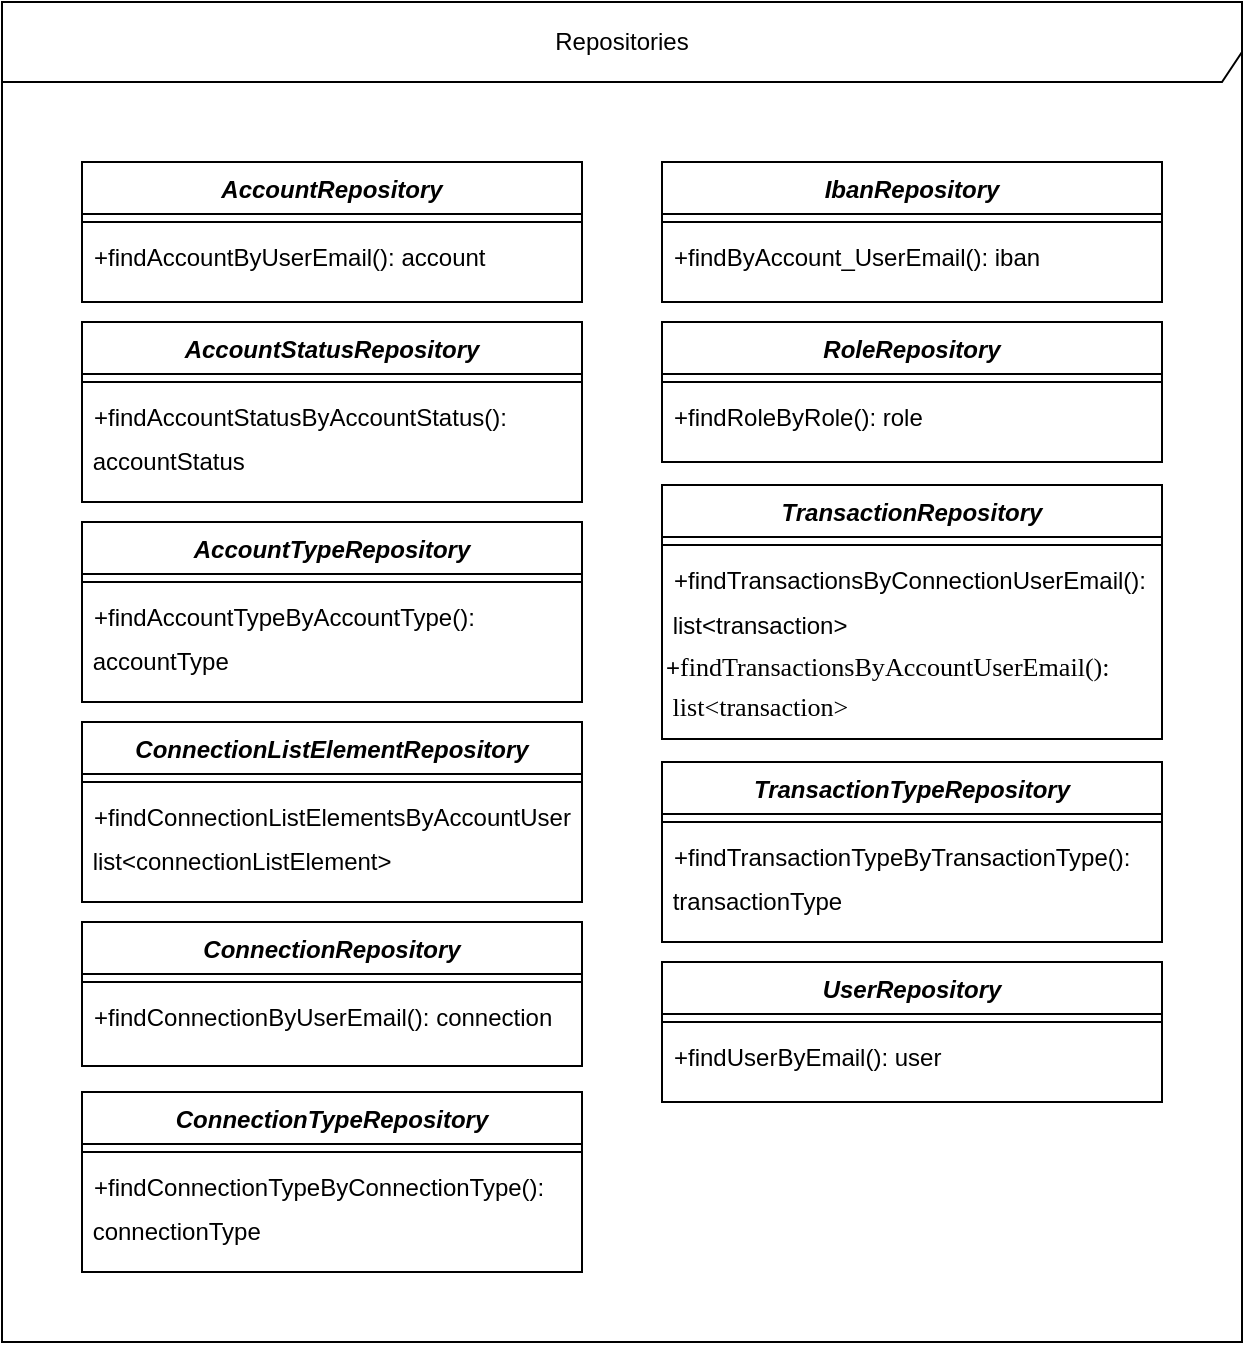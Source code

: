 <mxfile version="12.9.9" type="device"><diagram id="C5RBs43oDa-KdzZeNtuy" name="Page-1"><mxGraphModel dx="827" dy="513" grid="1" gridSize="10" guides="1" tooltips="1" connect="1" arrows="1" fold="1" page="1" pageScale="1" pageWidth="827" pageHeight="1169" math="0" shadow="0"><root><mxCell id="WIyWlLk6GJQsqaUBKTNV-0"/><mxCell id="WIyWlLk6GJQsqaUBKTNV-1" parent="WIyWlLk6GJQsqaUBKTNV-0"/><mxCell id="jDZUlXQ2zAs7WftLva_U-78" value="Repositories" style="shape=umlFrame;whiteSpace=wrap;html=1;align=center;width=680;height=40;" vertex="1" parent="WIyWlLk6GJQsqaUBKTNV-1"><mxGeometry x="40" y="40" width="620" height="670" as="geometry"/></mxCell><mxCell id="zkfFHV4jXpPFQw0GAbJ--0" value="AccountRepository" style="swimlane;fontStyle=3;align=center;verticalAlign=top;childLayout=stackLayout;horizontal=1;startSize=26;horizontalStack=0;resizeParent=1;resizeLast=0;collapsible=1;marginBottom=0;rounded=0;shadow=0;strokeWidth=1;" parent="WIyWlLk6GJQsqaUBKTNV-1" vertex="1"><mxGeometry x="80" y="120" width="250" height="70" as="geometry"><mxRectangle x="230" y="20" width="160" height="26" as="alternateBounds"/></mxGeometry></mxCell><mxCell id="zkfFHV4jXpPFQw0GAbJ--4" value="" style="line;html=1;strokeWidth=1;align=left;verticalAlign=middle;spacingTop=-1;spacingLeft=3;spacingRight=3;rotatable=0;labelPosition=right;points=[];portConstraint=eastwest;" parent="zkfFHV4jXpPFQw0GAbJ--0" vertex="1"><mxGeometry y="26" width="250" height="8" as="geometry"/></mxCell><mxCell id="zkfFHV4jXpPFQw0GAbJ--5" value="+findAccountByUserEmail(): account" style="text;align=left;verticalAlign=top;spacingLeft=4;spacingRight=4;overflow=hidden;rotatable=0;points=[[0,0.5],[1,0.5]];portConstraint=eastwest;" parent="zkfFHV4jXpPFQw0GAbJ--0" vertex="1"><mxGeometry y="34" width="250" height="26" as="geometry"/></mxCell><mxCell id="jDZUlXQ2zAs7WftLva_U-54" value="AccountStatusRepository" style="swimlane;fontStyle=3;align=center;verticalAlign=top;childLayout=stackLayout;horizontal=1;startSize=26;horizontalStack=0;resizeParent=1;resizeLast=0;collapsible=1;marginBottom=0;rounded=0;shadow=0;strokeWidth=1;" vertex="1" parent="WIyWlLk6GJQsqaUBKTNV-1"><mxGeometry x="80" y="200" width="250" height="90" as="geometry"><mxRectangle x="230" y="20" width="160" height="26" as="alternateBounds"/></mxGeometry></mxCell><mxCell id="jDZUlXQ2zAs7WftLva_U-58" value="" style="line;html=1;strokeWidth=1;align=left;verticalAlign=middle;spacingTop=-1;spacingLeft=3;spacingRight=3;rotatable=0;labelPosition=right;points=[];portConstraint=eastwest;" vertex="1" parent="jDZUlXQ2zAs7WftLva_U-54"><mxGeometry y="26" width="250" height="8" as="geometry"/></mxCell><mxCell id="jDZUlXQ2zAs7WftLva_U-59" value="+findAccountStatusByAccountStatus():" style="text;align=left;verticalAlign=top;spacingLeft=4;spacingRight=4;overflow=hidden;rotatable=0;points=[[0,0.5],[1,0.5]];portConstraint=eastwest;" vertex="1" parent="jDZUlXQ2zAs7WftLva_U-54"><mxGeometry y="34" width="250" height="26" as="geometry"/></mxCell><mxCell id="jDZUlXQ2zAs7WftLva_U-75" value="&lt;span&gt;&amp;nbsp;accountStatus&lt;/span&gt;" style="text;html=1;align=left;verticalAlign=middle;resizable=0;points=[];autosize=1;" vertex="1" parent="jDZUlXQ2zAs7WftLva_U-54"><mxGeometry y="60" width="250" height="20" as="geometry"/></mxCell><mxCell id="jDZUlXQ2zAs7WftLva_U-24" value="IbanRepository" style="swimlane;fontStyle=3;align=center;verticalAlign=top;childLayout=stackLayout;horizontal=1;startSize=26;horizontalStack=0;resizeParent=1;resizeLast=0;collapsible=1;marginBottom=0;rounded=0;shadow=0;strokeWidth=1;" vertex="1" parent="WIyWlLk6GJQsqaUBKTNV-1"><mxGeometry x="370" y="120" width="250" height="70" as="geometry"><mxRectangle x="230" y="20" width="160" height="26" as="alternateBounds"/></mxGeometry></mxCell><mxCell id="jDZUlXQ2zAs7WftLva_U-28" value="" style="line;html=1;strokeWidth=1;align=left;verticalAlign=middle;spacingTop=-1;spacingLeft=3;spacingRight=3;rotatable=0;labelPosition=right;points=[];portConstraint=eastwest;" vertex="1" parent="jDZUlXQ2zAs7WftLva_U-24"><mxGeometry y="26" width="250" height="8" as="geometry"/></mxCell><mxCell id="jDZUlXQ2zAs7WftLva_U-29" value="+findByAccount_UserEmail(): iban" style="text;align=left;verticalAlign=top;spacingLeft=4;spacingRight=4;overflow=hidden;rotatable=0;points=[[0,0.5],[1,0.5]];portConstraint=eastwest;" vertex="1" parent="jDZUlXQ2zAs7WftLva_U-24"><mxGeometry y="34" width="250" height="26" as="geometry"/></mxCell><mxCell id="jDZUlXQ2zAs7WftLva_U-18" value="RoleRepository" style="swimlane;fontStyle=3;align=center;verticalAlign=top;childLayout=stackLayout;horizontal=1;startSize=26;horizontalStack=0;resizeParent=1;resizeLast=0;collapsible=1;marginBottom=0;rounded=0;shadow=0;strokeWidth=1;" vertex="1" parent="WIyWlLk6GJQsqaUBKTNV-1"><mxGeometry x="370" y="200" width="250" height="70" as="geometry"><mxRectangle x="230" y="20" width="160" height="26" as="alternateBounds"/></mxGeometry></mxCell><mxCell id="jDZUlXQ2zAs7WftLva_U-22" value="" style="line;html=1;strokeWidth=1;align=left;verticalAlign=middle;spacingTop=-1;spacingLeft=3;spacingRight=3;rotatable=0;labelPosition=right;points=[];portConstraint=eastwest;" vertex="1" parent="jDZUlXQ2zAs7WftLva_U-18"><mxGeometry y="26" width="250" height="8" as="geometry"/></mxCell><mxCell id="jDZUlXQ2zAs7WftLva_U-23" value="+findRoleByRole(): role" style="text;align=left;verticalAlign=top;spacingLeft=4;spacingRight=4;overflow=hidden;rotatable=0;points=[[0,0.5],[1,0.5]];portConstraint=eastwest;" vertex="1" parent="jDZUlXQ2zAs7WftLva_U-18"><mxGeometry y="34" width="250" height="26" as="geometry"/></mxCell><mxCell id="jDZUlXQ2zAs7WftLva_U-48" value="AccountTypeRepository" style="swimlane;fontStyle=3;align=center;verticalAlign=top;childLayout=stackLayout;horizontal=1;startSize=26;horizontalStack=0;resizeParent=1;resizeLast=0;collapsible=1;marginBottom=0;rounded=0;shadow=0;strokeWidth=1;" vertex="1" parent="WIyWlLk6GJQsqaUBKTNV-1"><mxGeometry x="80" y="300" width="250" height="90" as="geometry"><mxRectangle x="230" y="20" width="160" height="26" as="alternateBounds"/></mxGeometry></mxCell><mxCell id="jDZUlXQ2zAs7WftLva_U-52" value="" style="line;html=1;strokeWidth=1;align=left;verticalAlign=middle;spacingTop=-1;spacingLeft=3;spacingRight=3;rotatable=0;labelPosition=right;points=[];portConstraint=eastwest;" vertex="1" parent="jDZUlXQ2zAs7WftLva_U-48"><mxGeometry y="26" width="250" height="8" as="geometry"/></mxCell><mxCell id="jDZUlXQ2zAs7WftLva_U-53" value="+findAccountTypeByAccountType():" style="text;align=left;verticalAlign=top;spacingLeft=4;spacingRight=4;overflow=hidden;rotatable=0;points=[[0,0.5],[1,0.5]];portConstraint=eastwest;" vertex="1" parent="jDZUlXQ2zAs7WftLva_U-48"><mxGeometry y="34" width="250" height="26" as="geometry"/></mxCell><mxCell id="jDZUlXQ2zAs7WftLva_U-76" value="&lt;span&gt;&amp;nbsp;accountType&lt;/span&gt;" style="text;html=1;align=left;verticalAlign=middle;resizable=0;points=[];autosize=1;" vertex="1" parent="jDZUlXQ2zAs7WftLva_U-48"><mxGeometry y="60" width="250" height="20" as="geometry"/></mxCell><mxCell id="jDZUlXQ2zAs7WftLva_U-42" value="ConnectionListElementRepository" style="swimlane;fontStyle=3;align=center;verticalAlign=top;childLayout=stackLayout;horizontal=1;startSize=26;horizontalStack=0;resizeParent=1;resizeLast=0;collapsible=1;marginBottom=0;rounded=0;shadow=0;strokeWidth=1;" vertex="1" parent="WIyWlLk6GJQsqaUBKTNV-1"><mxGeometry x="80" y="400" width="250" height="90" as="geometry"><mxRectangle x="230" y="20" width="160" height="26" as="alternateBounds"/></mxGeometry></mxCell><mxCell id="jDZUlXQ2zAs7WftLva_U-46" value="" style="line;html=1;strokeWidth=1;align=left;verticalAlign=middle;spacingTop=-1;spacingLeft=3;spacingRight=3;rotatable=0;labelPosition=right;points=[];portConstraint=eastwest;" vertex="1" parent="jDZUlXQ2zAs7WftLva_U-42"><mxGeometry y="26" width="250" height="8" as="geometry"/></mxCell><mxCell id="jDZUlXQ2zAs7WftLva_U-47" value="+findConnectionListElementsByAccountUserEmail():" style="text;align=left;verticalAlign=top;spacingLeft=4;spacingRight=4;overflow=hidden;rotatable=0;points=[[0,0.5],[1,0.5]];portConstraint=eastwest;" vertex="1" parent="jDZUlXQ2zAs7WftLva_U-42"><mxGeometry y="34" width="250" height="26" as="geometry"/></mxCell><mxCell id="jDZUlXQ2zAs7WftLva_U-77" value="&lt;span&gt;&amp;nbsp;list&amp;lt;connectionListElement&amp;gt;&lt;/span&gt;" style="text;html=1;align=left;verticalAlign=middle;resizable=0;points=[];autosize=1;" vertex="1" parent="jDZUlXQ2zAs7WftLva_U-42"><mxGeometry y="60" width="250" height="20" as="geometry"/></mxCell><mxCell id="jDZUlXQ2zAs7WftLva_U-36" value="ConnectionRepository" style="swimlane;fontStyle=3;align=center;verticalAlign=top;childLayout=stackLayout;horizontal=1;startSize=26;horizontalStack=0;resizeParent=1;resizeLast=0;collapsible=1;marginBottom=0;rounded=0;shadow=0;strokeWidth=1;" vertex="1" parent="WIyWlLk6GJQsqaUBKTNV-1"><mxGeometry x="80" y="500" width="250" height="72" as="geometry"><mxRectangle x="230" y="20" width="160" height="26" as="alternateBounds"/></mxGeometry></mxCell><mxCell id="jDZUlXQ2zAs7WftLva_U-40" value="" style="line;html=1;strokeWidth=1;align=left;verticalAlign=middle;spacingTop=-1;spacingLeft=3;spacingRight=3;rotatable=0;labelPosition=right;points=[];portConstraint=eastwest;" vertex="1" parent="jDZUlXQ2zAs7WftLva_U-36"><mxGeometry y="26" width="250" height="8" as="geometry"/></mxCell><mxCell id="jDZUlXQ2zAs7WftLva_U-41" value="+findConnectionByUserEmail(): connection" style="text;align=left;verticalAlign=top;spacingLeft=4;spacingRight=4;overflow=hidden;rotatable=0;points=[[0,0.5],[1,0.5]];portConstraint=eastwest;" vertex="1" parent="jDZUlXQ2zAs7WftLva_U-36"><mxGeometry y="34" width="250" height="26" as="geometry"/></mxCell><mxCell id="jDZUlXQ2zAs7WftLva_U-30" value="ConnectionTypeRepository" style="swimlane;fontStyle=3;align=center;verticalAlign=top;childLayout=stackLayout;horizontal=1;startSize=26;horizontalStack=0;resizeParent=1;resizeLast=0;collapsible=1;marginBottom=0;rounded=0;shadow=0;strokeWidth=1;" vertex="1" parent="WIyWlLk6GJQsqaUBKTNV-1"><mxGeometry x="80" y="585" width="250" height="90" as="geometry"><mxRectangle x="230" y="20" width="160" height="26" as="alternateBounds"/></mxGeometry></mxCell><mxCell id="jDZUlXQ2zAs7WftLva_U-34" value="" style="line;html=1;strokeWidth=1;align=left;verticalAlign=middle;spacingTop=-1;spacingLeft=3;spacingRight=3;rotatable=0;labelPosition=right;points=[];portConstraint=eastwest;" vertex="1" parent="jDZUlXQ2zAs7WftLva_U-30"><mxGeometry y="26" width="250" height="8" as="geometry"/></mxCell><mxCell id="jDZUlXQ2zAs7WftLva_U-35" value="+findConnectionTypeByConnectionType():" style="text;align=left;verticalAlign=top;spacingLeft=4;spacingRight=4;overflow=hidden;rotatable=0;points=[[0,0.5],[1,0.5]];portConstraint=eastwest;" vertex="1" parent="jDZUlXQ2zAs7WftLva_U-30"><mxGeometry y="34" width="250" height="26" as="geometry"/></mxCell><mxCell id="jDZUlXQ2zAs7WftLva_U-73" value="&lt;span&gt;&amp;nbsp;connectionType&lt;/span&gt;" style="text;html=1;align=left;verticalAlign=middle;resizable=0;points=[];autosize=1;" vertex="1" parent="jDZUlXQ2zAs7WftLva_U-30"><mxGeometry y="60" width="250" height="20" as="geometry"/></mxCell><mxCell id="jDZUlXQ2zAs7WftLva_U-12" value="TransactionRepository" style="swimlane;fontStyle=3;align=center;verticalAlign=top;childLayout=stackLayout;horizontal=1;startSize=26;horizontalStack=0;resizeParent=1;resizeLast=0;collapsible=1;marginBottom=0;rounded=0;shadow=0;strokeWidth=1;" vertex="1" parent="WIyWlLk6GJQsqaUBKTNV-1"><mxGeometry x="370" y="281.5" width="250" height="127" as="geometry"><mxRectangle x="230" y="20" width="160" height="26" as="alternateBounds"/></mxGeometry></mxCell><mxCell id="jDZUlXQ2zAs7WftLva_U-16" value="" style="line;html=1;strokeWidth=1;align=left;verticalAlign=middle;spacingTop=-1;spacingLeft=3;spacingRight=3;rotatable=0;labelPosition=right;points=[];portConstraint=eastwest;" vertex="1" parent="jDZUlXQ2zAs7WftLva_U-12"><mxGeometry y="26" width="250" height="8" as="geometry"/></mxCell><mxCell id="jDZUlXQ2zAs7WftLva_U-17" value="+findTransactionsByConnectionUserEmail():&#10;&#10;" style="text;align=left;verticalAlign=top;spacingLeft=4;spacingRight=4;overflow=hidden;rotatable=0;points=[[0,0.5],[1,0.5]];portConstraint=eastwest;" vertex="1" parent="jDZUlXQ2zAs7WftLva_U-12"><mxGeometry y="34" width="250" height="26" as="geometry"/></mxCell><mxCell id="jDZUlXQ2zAs7WftLva_U-68" value="&amp;nbsp;list&amp;lt;transaction&amp;gt;" style="text;html=1;align=left;verticalAlign=middle;resizable=0;points=[];autosize=1;" vertex="1" parent="jDZUlXQ2zAs7WftLva_U-12"><mxGeometry y="60" width="250" height="20" as="geometry"/></mxCell><mxCell id="jDZUlXQ2zAs7WftLva_U-71" value="&lt;span style=&quot;background-color: rgb(255 , 255 , 255)&quot;&gt;+&lt;/span&gt;&lt;span style=&quot;font-family: &amp;#34;jetbrains mono&amp;#34; ; font-size: 9.8pt&quot;&gt;findTransactionsByAccountUserEmail():&lt;/span&gt;" style="text;html=1;align=left;verticalAlign=middle;resizable=0;points=[];autosize=1;" vertex="1" parent="jDZUlXQ2zAs7WftLva_U-12"><mxGeometry y="80" width="250" height="20" as="geometry"/></mxCell><mxCell id="jDZUlXQ2zAs7WftLva_U-72" value="&lt;span style=&quot;font-family: &amp;#34;jetbrains mono&amp;#34; ; font-size: 13.067px&quot;&gt;&amp;nbsp;list&amp;lt;transaction&amp;gt;&lt;/span&gt;" style="text;html=1;align=left;verticalAlign=middle;resizable=0;points=[];autosize=1;" vertex="1" parent="jDZUlXQ2zAs7WftLva_U-12"><mxGeometry y="100" width="250" height="20" as="geometry"/></mxCell><mxCell id="jDZUlXQ2zAs7WftLva_U-6" value="TransactionTypeRepository" style="swimlane;fontStyle=3;align=center;verticalAlign=top;childLayout=stackLayout;horizontal=1;startSize=26;horizontalStack=0;resizeParent=1;resizeLast=0;collapsible=1;marginBottom=0;rounded=0;shadow=0;strokeWidth=1;" vertex="1" parent="WIyWlLk6GJQsqaUBKTNV-1"><mxGeometry x="370" y="420" width="250" height="90" as="geometry"><mxRectangle x="230" y="20" width="160" height="26" as="alternateBounds"/></mxGeometry></mxCell><mxCell id="jDZUlXQ2zAs7WftLva_U-10" value="" style="line;html=1;strokeWidth=1;align=left;verticalAlign=middle;spacingTop=-1;spacingLeft=3;spacingRight=3;rotatable=0;labelPosition=right;points=[];portConstraint=eastwest;" vertex="1" parent="jDZUlXQ2zAs7WftLva_U-6"><mxGeometry y="26" width="250" height="8" as="geometry"/></mxCell><mxCell id="jDZUlXQ2zAs7WftLva_U-11" value="+findTransactionTypeByTransactionType():" style="text;align=left;verticalAlign=top;spacingLeft=4;spacingRight=4;overflow=hidden;rotatable=0;points=[[0,0.5],[1,0.5]];portConstraint=eastwest;" vertex="1" parent="jDZUlXQ2zAs7WftLva_U-6"><mxGeometry y="34" width="250" height="26" as="geometry"/></mxCell><mxCell id="jDZUlXQ2zAs7WftLva_U-74" value="&lt;span&gt;&amp;nbsp;transactionType&lt;/span&gt;" style="text;html=1;align=left;verticalAlign=middle;resizable=0;points=[];autosize=1;" vertex="1" parent="jDZUlXQ2zAs7WftLva_U-6"><mxGeometry y="60" width="250" height="20" as="geometry"/></mxCell><mxCell id="jDZUlXQ2zAs7WftLva_U-60" value="UserRepository" style="swimlane;fontStyle=3;align=center;verticalAlign=top;childLayout=stackLayout;horizontal=1;startSize=26;horizontalStack=0;resizeParent=1;resizeLast=0;collapsible=1;marginBottom=0;rounded=0;shadow=0;strokeWidth=1;" vertex="1" parent="WIyWlLk6GJQsqaUBKTNV-1"><mxGeometry x="370" y="520" width="250" height="70" as="geometry"><mxRectangle x="230" y="20" width="160" height="26" as="alternateBounds"/></mxGeometry></mxCell><mxCell id="jDZUlXQ2zAs7WftLva_U-64" value="" style="line;html=1;strokeWidth=1;align=left;verticalAlign=middle;spacingTop=-1;spacingLeft=3;spacingRight=3;rotatable=0;labelPosition=right;points=[];portConstraint=eastwest;" vertex="1" parent="jDZUlXQ2zAs7WftLva_U-60"><mxGeometry y="26" width="250" height="8" as="geometry"/></mxCell><mxCell id="jDZUlXQ2zAs7WftLva_U-65" value="+findUserByEmail(): user" style="text;align=left;verticalAlign=top;spacingLeft=4;spacingRight=4;overflow=hidden;rotatable=0;points=[[0,0.5],[1,0.5]];portConstraint=eastwest;" vertex="1" parent="jDZUlXQ2zAs7WftLva_U-60"><mxGeometry y="34" width="250" height="26" as="geometry"/></mxCell></root></mxGraphModel></diagram></mxfile>